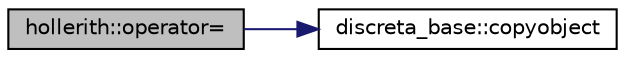 digraph "hollerith::operator="
{
  edge [fontname="Helvetica",fontsize="10",labelfontname="Helvetica",labelfontsize="10"];
  node [fontname="Helvetica",fontsize="10",shape=record];
  rankdir="LR";
  Node651 [label="hollerith::operator=",height=0.2,width=0.4,color="black", fillcolor="grey75", style="filled", fontcolor="black"];
  Node651 -> Node652 [color="midnightblue",fontsize="10",style="solid",fontname="Helvetica"];
  Node652 [label="discreta_base::copyobject",height=0.2,width=0.4,color="black", fillcolor="white", style="filled",URL="$d7/d71/classdiscreta__base.html#a68fac2b12cefae0bc4d1a41faf9bc862"];
}
